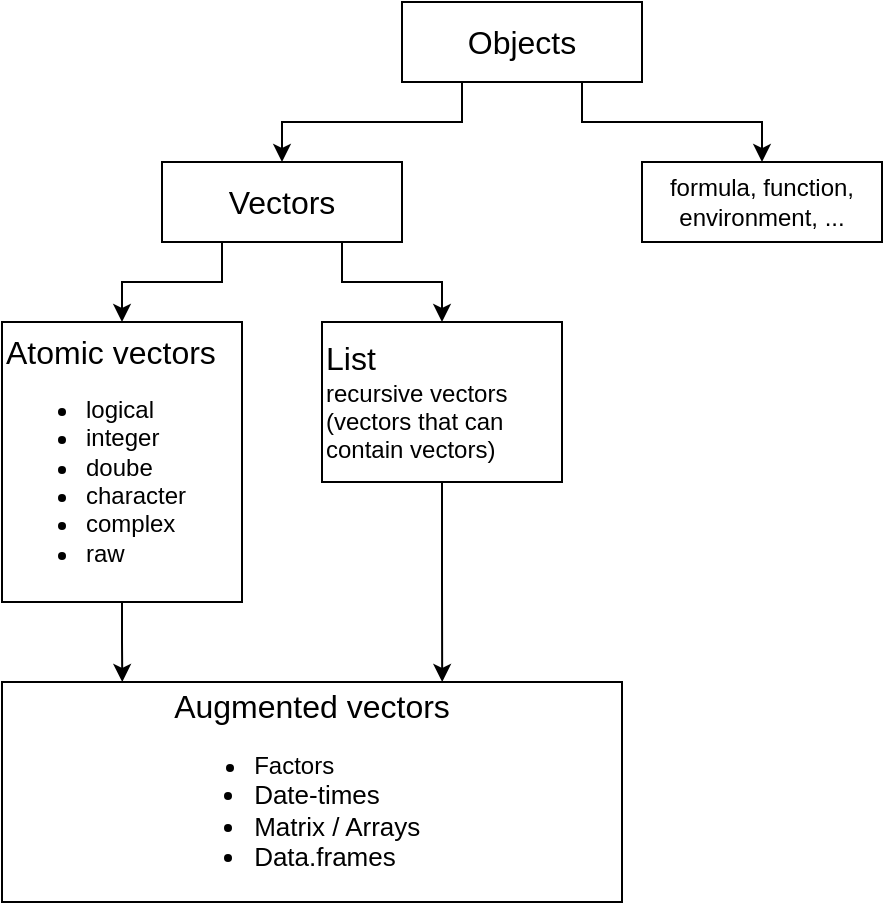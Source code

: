 <mxfile version="12.7.9" type="google"><diagram id="C5RBs43oDa-KdzZeNtuy" name="Page-1"><mxGraphModel dx="1102" dy="882" grid="1" gridSize="10" guides="1" tooltips="1" connect="1" arrows="1" fold="1" page="1" pageScale="1" pageWidth="827" pageHeight="1169" math="0" shadow="0"><root><mxCell id="WIyWlLk6GJQsqaUBKTNV-0"/><mxCell id="WIyWlLk6GJQsqaUBKTNV-1" parent="WIyWlLk6GJQsqaUBKTNV-0"/><mxCell id="my7QwvCl-N3Udo899SQ4-3" style="edgeStyle=orthogonalEdgeStyle;rounded=0;orthogonalLoop=1;jettySize=auto;html=1;exitX=0.75;exitY=1;exitDx=0;exitDy=0;" edge="1" parent="WIyWlLk6GJQsqaUBKTNV-1" source="my7QwvCl-N3Udo899SQ4-0" target="my7QwvCl-N3Udo899SQ4-2"><mxGeometry relative="1" as="geometry"/></mxCell><mxCell id="my7QwvCl-N3Udo899SQ4-4" style="edgeStyle=orthogonalEdgeStyle;rounded=0;orthogonalLoop=1;jettySize=auto;html=1;exitX=0.25;exitY=1;exitDx=0;exitDy=0;" edge="1" parent="WIyWlLk6GJQsqaUBKTNV-1" source="my7QwvCl-N3Udo899SQ4-0" target="my7QwvCl-N3Udo899SQ4-1"><mxGeometry relative="1" as="geometry"/></mxCell><mxCell id="my7QwvCl-N3Udo899SQ4-0" value="&lt;font style=&quot;font-size: 16px&quot;&gt;Objects&lt;/font&gt;" style="rounded=0;whiteSpace=wrap;html=1;" vertex="1" parent="WIyWlLk6GJQsqaUBKTNV-1"><mxGeometry x="360" y="280" width="120" height="40" as="geometry"/></mxCell><mxCell id="my7QwvCl-N3Udo899SQ4-7" style="edgeStyle=orthogonalEdgeStyle;rounded=0;orthogonalLoop=1;jettySize=auto;html=1;exitX=0.25;exitY=1;exitDx=0;exitDy=0;entryX=0.5;entryY=0;entryDx=0;entryDy=0;" edge="1" parent="WIyWlLk6GJQsqaUBKTNV-1" source="my7QwvCl-N3Udo899SQ4-1" target="my7QwvCl-N3Udo899SQ4-5"><mxGeometry relative="1" as="geometry"/></mxCell><mxCell id="my7QwvCl-N3Udo899SQ4-8" style="edgeStyle=orthogonalEdgeStyle;rounded=0;orthogonalLoop=1;jettySize=auto;html=1;exitX=0.75;exitY=1;exitDx=0;exitDy=0;entryX=0.5;entryY=0;entryDx=0;entryDy=0;" edge="1" parent="WIyWlLk6GJQsqaUBKTNV-1" source="my7QwvCl-N3Udo899SQ4-1" target="my7QwvCl-N3Udo899SQ4-6"><mxGeometry relative="1" as="geometry"/></mxCell><mxCell id="my7QwvCl-N3Udo899SQ4-1" value="&lt;font style=&quot;font-size: 16px&quot;&gt;Vectors&lt;/font&gt;" style="rounded=0;whiteSpace=wrap;html=1;" vertex="1" parent="WIyWlLk6GJQsqaUBKTNV-1"><mxGeometry x="240" y="360" width="120" height="40" as="geometry"/></mxCell><mxCell id="my7QwvCl-N3Udo899SQ4-2" value="formula, function, environment, ..." style="rounded=0;whiteSpace=wrap;html=1;" vertex="1" parent="WIyWlLk6GJQsqaUBKTNV-1"><mxGeometry x="480" y="360" width="120" height="40" as="geometry"/></mxCell><mxCell id="my7QwvCl-N3Udo899SQ4-12" style="edgeStyle=orthogonalEdgeStyle;rounded=0;orthogonalLoop=1;jettySize=auto;html=1;exitX=0.5;exitY=1;exitDx=0;exitDy=0;entryX=0.194;entryY=0;entryDx=0;entryDy=0;entryPerimeter=0;" edge="1" parent="WIyWlLk6GJQsqaUBKTNV-1" source="my7QwvCl-N3Udo899SQ4-5" target="my7QwvCl-N3Udo899SQ4-11"><mxGeometry relative="1" as="geometry"/></mxCell><mxCell id="my7QwvCl-N3Udo899SQ4-5" value="&lt;font style=&quot;font-size: 16px&quot;&gt;Atomic vectors&lt;/font&gt;&lt;br&gt;&lt;blockquote style=&quot;margin: 0 0 0 40px ; border: none ; padding: 0px&quot;&gt;&lt;/blockquote&gt;&lt;ul&gt;&lt;li&gt;&lt;span&gt;logical&lt;/span&gt;&lt;/li&gt;&lt;li&gt;&lt;span&gt;integer&lt;/span&gt;&lt;/li&gt;&lt;li&gt;&lt;span&gt;doube&lt;/span&gt;&lt;/li&gt;&lt;li&gt;&lt;span&gt;character&lt;/span&gt;&lt;/li&gt;&lt;li&gt;&lt;span&gt;complex&lt;/span&gt;&lt;/li&gt;&lt;li&gt;&lt;span&gt;raw&lt;/span&gt;&lt;/li&gt;&lt;/ul&gt;&lt;blockquote style=&quot;margin: 0 0 0 40px ; border: none ; padding: 0px&quot;&gt;&lt;/blockquote&gt;&lt;blockquote style=&quot;margin: 0 0 0 40px ; border: none ; padding: 0px&quot;&gt;&lt;/blockquote&gt;&lt;blockquote style=&quot;margin: 0 0 0 40px ; border: none ; padding: 0px&quot;&gt;&lt;/blockquote&gt;&lt;blockquote style=&quot;margin: 0 0 0 40px ; border: none ; padding: 0px&quot;&gt;&lt;/blockquote&gt;" style="rounded=0;whiteSpace=wrap;html=1;align=left;" vertex="1" parent="WIyWlLk6GJQsqaUBKTNV-1"><mxGeometry x="160" y="440" width="120" height="140" as="geometry"/></mxCell><mxCell id="my7QwvCl-N3Udo899SQ4-13" style="edgeStyle=orthogonalEdgeStyle;rounded=0;orthogonalLoop=1;jettySize=auto;html=1;exitX=0.5;exitY=1;exitDx=0;exitDy=0;entryX=0.71;entryY=0;entryDx=0;entryDy=0;entryPerimeter=0;" edge="1" parent="WIyWlLk6GJQsqaUBKTNV-1" source="my7QwvCl-N3Udo899SQ4-6" target="my7QwvCl-N3Udo899SQ4-11"><mxGeometry relative="1" as="geometry"/></mxCell><mxCell id="my7QwvCl-N3Udo899SQ4-6" value="&lt;blockquote style=&quot;margin: 0 0 0 40px ; border: none ; padding: 0px&quot;&gt;&lt;/blockquote&gt;&lt;span style=&quot;font-size: 16px&quot;&gt;List&lt;/span&gt;&lt;br&gt;recursive vectors (vectors that can contain vectors)" style="rounded=0;whiteSpace=wrap;html=1;align=left;" vertex="1" parent="WIyWlLk6GJQsqaUBKTNV-1"><mxGeometry x="320" y="440" width="120" height="80" as="geometry"/></mxCell><mxCell id="my7QwvCl-N3Udo899SQ4-11" value="&lt;font&gt;&lt;font style=&quot;font-size: 16px&quot;&gt;Augmented vectors&lt;/font&gt;&lt;br&gt;&lt;/font&gt;&lt;ul&gt;&lt;li style=&quot;text-align: left&quot;&gt;Factors&lt;/li&gt;&lt;li style=&quot;text-align: left ; font-size: 13px&quot;&gt;Date-times&lt;/li&gt;&lt;li style=&quot;text-align: left ; font-size: 13px&quot;&gt;Matrix / Arrays&lt;/li&gt;&lt;li style=&quot;text-align: left ; font-size: 13px&quot;&gt;Data.frames&lt;/li&gt;&lt;/ul&gt;" style="rounded=0;whiteSpace=wrap;html=1;" vertex="1" parent="WIyWlLk6GJQsqaUBKTNV-1"><mxGeometry x="160" y="620" width="310" height="110" as="geometry"/></mxCell></root></mxGraphModel></diagram></mxfile>